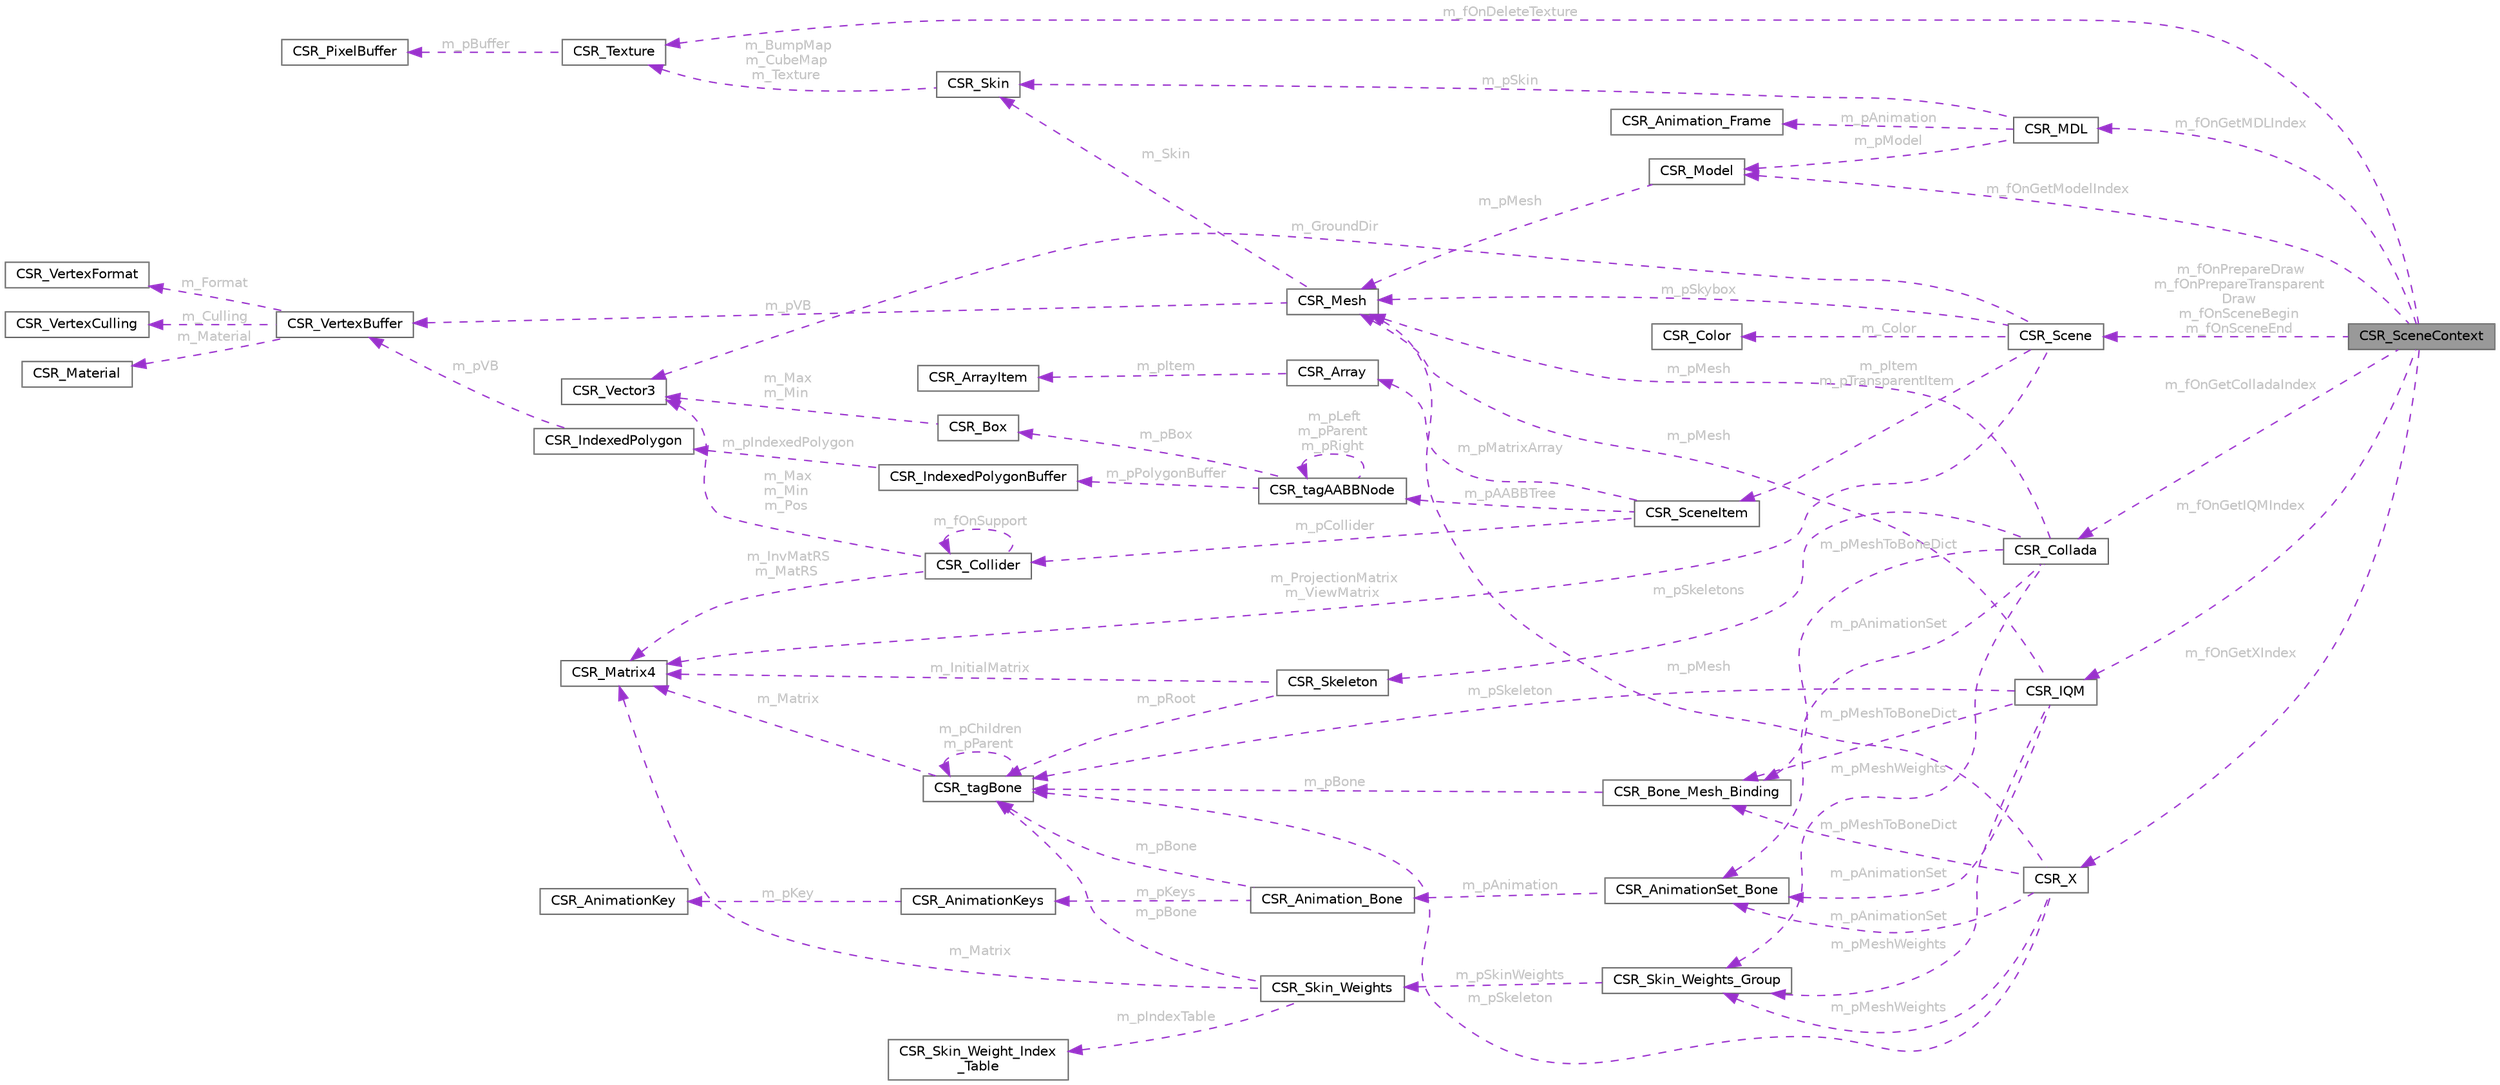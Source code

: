 digraph "CSR_SceneContext"
{
 // LATEX_PDF_SIZE
  bgcolor="transparent";
  edge [fontname=Helvetica,fontsize=10,labelfontname=Helvetica,labelfontsize=10];
  node [fontname=Helvetica,fontsize=10,shape=box,height=0.2,width=0.4];
  rankdir="LR";
  Node1 [id="Node000001",label="CSR_SceneContext",height=0.2,width=0.4,color="gray40", fillcolor="grey60", style="filled", fontcolor="black",tooltip=" "];
  Node2 -> Node1 [id="edge1_Node000001_Node000002",dir="back",color="darkorchid3",style="dashed",tooltip=" ",label=" m_fOnPrepareDraw\nm_fOnPrepareTransparent\lDraw\nm_fOnSceneBegin\nm_fOnSceneEnd",fontcolor="grey" ];
  Node2 [id="Node000002",label="CSR_Scene",height=0.2,width=0.4,color="gray40", fillcolor="white", style="filled",URL="$struct_c_s_r___scene.html",tooltip=" "];
  Node3 -> Node2 [id="edge2_Node000002_Node000003",dir="back",color="darkorchid3",style="dashed",tooltip=" ",label=" m_Color",fontcolor="grey" ];
  Node3 [id="Node000003",label="CSR_Color",height=0.2,width=0.4,color="gray40", fillcolor="white", style="filled",URL="$struct_c_s_r___color.html",tooltip=" "];
  Node4 -> Node2 [id="edge3_Node000002_Node000004",dir="back",color="darkorchid3",style="dashed",tooltip=" ",label=" m_ProjectionMatrix\nm_ViewMatrix",fontcolor="grey" ];
  Node4 [id="Node000004",label="CSR_Matrix4",height=0.2,width=0.4,color="gray40", fillcolor="white", style="filled",URL="$struct_c_s_r___matrix4.html",tooltip=" "];
  Node5 -> Node2 [id="edge4_Node000002_Node000005",dir="back",color="darkorchid3",style="dashed",tooltip=" ",label=" m_GroundDir",fontcolor="grey" ];
  Node5 [id="Node000005",label="CSR_Vector3",height=0.2,width=0.4,color="gray40", fillcolor="white", style="filled",URL="$struct_c_s_r___vector3.html",tooltip=" "];
  Node6 -> Node2 [id="edge5_Node000002_Node000006",dir="back",color="darkorchid3",style="dashed",tooltip=" ",label=" m_pSkybox",fontcolor="grey" ];
  Node6 [id="Node000006",label="CSR_Mesh",height=0.2,width=0.4,color="gray40", fillcolor="white", style="filled",URL="$struct_c_s_r___mesh.html",tooltip=" "];
  Node7 -> Node6 [id="edge6_Node000006_Node000007",dir="back",color="darkorchid3",style="dashed",tooltip=" ",label=" m_Skin",fontcolor="grey" ];
  Node7 [id="Node000007",label="CSR_Skin",height=0.2,width=0.4,color="gray40", fillcolor="white", style="filled",URL="$struct_c_s_r___skin.html",tooltip=" "];
  Node8 -> Node7 [id="edge7_Node000007_Node000008",dir="back",color="darkorchid3",style="dashed",tooltip=" ",label=" m_BumpMap\nm_CubeMap\nm_Texture",fontcolor="grey" ];
  Node8 [id="Node000008",label="CSR_Texture",height=0.2,width=0.4,color="gray40", fillcolor="white", style="filled",URL="$struct_c_s_r___texture.html",tooltip=" "];
  Node9 -> Node8 [id="edge8_Node000008_Node000009",dir="back",color="darkorchid3",style="dashed",tooltip=" ",label=" m_pBuffer",fontcolor="grey" ];
  Node9 [id="Node000009",label="CSR_PixelBuffer",height=0.2,width=0.4,color="gray40", fillcolor="white", style="filled",URL="$struct_c_s_r___pixel_buffer.html",tooltip=" "];
  Node10 -> Node6 [id="edge9_Node000006_Node000010",dir="back",color="darkorchid3",style="dashed",tooltip=" ",label=" m_pVB",fontcolor="grey" ];
  Node10 [id="Node000010",label="CSR_VertexBuffer",height=0.2,width=0.4,color="gray40", fillcolor="white", style="filled",URL="$struct_c_s_r___vertex_buffer.html",tooltip=" "];
  Node11 -> Node10 [id="edge10_Node000010_Node000011",dir="back",color="darkorchid3",style="dashed",tooltip=" ",label=" m_Format",fontcolor="grey" ];
  Node11 [id="Node000011",label="CSR_VertexFormat",height=0.2,width=0.4,color="gray40", fillcolor="white", style="filled",URL="$struct_c_s_r___vertex_format.html",tooltip=" "];
  Node12 -> Node10 [id="edge11_Node000010_Node000012",dir="back",color="darkorchid3",style="dashed",tooltip=" ",label=" m_Culling",fontcolor="grey" ];
  Node12 [id="Node000012",label="CSR_VertexCulling",height=0.2,width=0.4,color="gray40", fillcolor="white", style="filled",URL="$struct_c_s_r___vertex_culling.html",tooltip=" "];
  Node13 -> Node10 [id="edge12_Node000010_Node000013",dir="back",color="darkorchid3",style="dashed",tooltip=" ",label=" m_Material",fontcolor="grey" ];
  Node13 [id="Node000013",label="CSR_Material",height=0.2,width=0.4,color="gray40", fillcolor="white", style="filled",URL="$struct_c_s_r___material.html",tooltip=" "];
  Node14 -> Node2 [id="edge13_Node000002_Node000014",dir="back",color="darkorchid3",style="dashed",tooltip=" ",label=" m_pItem\nm_pTransparentItem",fontcolor="grey" ];
  Node14 [id="Node000014",label="CSR_SceneItem",height=0.2,width=0.4,color="gray40", fillcolor="white", style="filled",URL="$struct_c_s_r___scene_item.html",tooltip=" "];
  Node15 -> Node14 [id="edge14_Node000014_Node000015",dir="back",color="darkorchid3",style="dashed",tooltip=" ",label=" m_pMatrixArray",fontcolor="grey" ];
  Node15 [id="Node000015",label="CSR_Array",height=0.2,width=0.4,color="gray40", fillcolor="white", style="filled",URL="$struct_c_s_r___array.html",tooltip=" "];
  Node16 -> Node15 [id="edge15_Node000015_Node000016",dir="back",color="darkorchid3",style="dashed",tooltip=" ",label=" m_pItem",fontcolor="grey" ];
  Node16 [id="Node000016",label="CSR_ArrayItem",height=0.2,width=0.4,color="gray40", fillcolor="white", style="filled",URL="$struct_c_s_r___array_item.html",tooltip=" "];
  Node17 -> Node14 [id="edge16_Node000014_Node000017",dir="back",color="darkorchid3",style="dashed",tooltip=" ",label=" m_pCollider",fontcolor="grey" ];
  Node17 [id="Node000017",label="CSR_Collider",height=0.2,width=0.4,color="gray40", fillcolor="white", style="filled",URL="$struct_c_s_r___collider.html",tooltip=" "];
  Node5 -> Node17 [id="edge17_Node000017_Node000005",dir="back",color="darkorchid3",style="dashed",tooltip=" ",label=" m_Max\nm_Min\nm_Pos",fontcolor="grey" ];
  Node4 -> Node17 [id="edge18_Node000017_Node000004",dir="back",color="darkorchid3",style="dashed",tooltip=" ",label=" m_InvMatRS\nm_MatRS",fontcolor="grey" ];
  Node17 -> Node17 [id="edge19_Node000017_Node000017",dir="back",color="darkorchid3",style="dashed",tooltip=" ",label=" m_fOnSupport",fontcolor="grey" ];
  Node18 -> Node14 [id="edge20_Node000014_Node000018",dir="back",color="darkorchid3",style="dashed",tooltip=" ",label=" m_pAABBTree",fontcolor="grey" ];
  Node18 [id="Node000018",label="CSR_tagAABBNode",height=0.2,width=0.4,color="gray40", fillcolor="white", style="filled",URL="$struct_c_s_r__tag_a_a_b_b_node.html",tooltip=" "];
  Node18 -> Node18 [id="edge21_Node000018_Node000018",dir="back",color="darkorchid3",style="dashed",tooltip=" ",label=" m_pLeft\nm_pParent\nm_pRight",fontcolor="grey" ];
  Node19 -> Node18 [id="edge22_Node000018_Node000019",dir="back",color="darkorchid3",style="dashed",tooltip=" ",label=" m_pBox",fontcolor="grey" ];
  Node19 [id="Node000019",label="CSR_Box",height=0.2,width=0.4,color="gray40", fillcolor="white", style="filled",URL="$struct_c_s_r___box.html",tooltip=" "];
  Node5 -> Node19 [id="edge23_Node000019_Node000005",dir="back",color="darkorchid3",style="dashed",tooltip=" ",label=" m_Max\nm_Min",fontcolor="grey" ];
  Node20 -> Node18 [id="edge24_Node000018_Node000020",dir="back",color="darkorchid3",style="dashed",tooltip=" ",label=" m_pPolygonBuffer",fontcolor="grey" ];
  Node20 [id="Node000020",label="CSR_IndexedPolygonBuffer",height=0.2,width=0.4,color="gray40", fillcolor="white", style="filled",URL="$struct_c_s_r___indexed_polygon_buffer.html",tooltip=" "];
  Node21 -> Node20 [id="edge25_Node000020_Node000021",dir="back",color="darkorchid3",style="dashed",tooltip=" ",label=" m_pIndexedPolygon",fontcolor="grey" ];
  Node21 [id="Node000021",label="CSR_IndexedPolygon",height=0.2,width=0.4,color="gray40", fillcolor="white", style="filled",URL="$struct_c_s_r___indexed_polygon.html",tooltip=" "];
  Node10 -> Node21 [id="edge26_Node000021_Node000010",dir="back",color="darkorchid3",style="dashed",tooltip=" ",label=" m_pVB",fontcolor="grey" ];
  Node22 -> Node1 [id="edge27_Node000001_Node000022",dir="back",color="darkorchid3",style="dashed",tooltip=" ",label=" m_fOnGetModelIndex",fontcolor="grey" ];
  Node22 [id="Node000022",label="CSR_Model",height=0.2,width=0.4,color="gray40", fillcolor="white", style="filled",URL="$struct_c_s_r___model.html",tooltip=" "];
  Node6 -> Node22 [id="edge28_Node000022_Node000006",dir="back",color="darkorchid3",style="dashed",tooltip=" ",label=" m_pMesh",fontcolor="grey" ];
  Node23 -> Node1 [id="edge29_Node000001_Node000023",dir="back",color="darkorchid3",style="dashed",tooltip=" ",label=" m_fOnGetColladaIndex",fontcolor="grey" ];
  Node23 [id="Node000023",label="CSR_Collada",height=0.2,width=0.4,color="gray40", fillcolor="white", style="filled",URL="$struct_c_s_r___collada.html",tooltip=" "];
  Node6 -> Node23 [id="edge30_Node000023_Node000006",dir="back",color="darkorchid3",style="dashed",tooltip=" ",label=" m_pMesh",fontcolor="grey" ];
  Node24 -> Node23 [id="edge31_Node000023_Node000024",dir="back",color="darkorchid3",style="dashed",tooltip=" ",label=" m_pMeshWeights",fontcolor="grey" ];
  Node24 [id="Node000024",label="CSR_Skin_Weights_Group",height=0.2,width=0.4,color="gray40", fillcolor="white", style="filled",URL="$struct_c_s_r___skin___weights___group.html",tooltip=" "];
  Node25 -> Node24 [id="edge32_Node000024_Node000025",dir="back",color="darkorchid3",style="dashed",tooltip=" ",label=" m_pSkinWeights",fontcolor="grey" ];
  Node25 [id="Node000025",label="CSR_Skin_Weights",height=0.2,width=0.4,color="gray40", fillcolor="white", style="filled",URL="$struct_c_s_r___skin___weights.html",tooltip=" "];
  Node26 -> Node25 [id="edge33_Node000025_Node000026",dir="back",color="darkorchid3",style="dashed",tooltip=" ",label=" m_pBone",fontcolor="grey" ];
  Node26 [id="Node000026",label="CSR_tagBone",height=0.2,width=0.4,color="gray40", fillcolor="white", style="filled",URL="$struct_c_s_r__tag_bone.html",tooltip=" "];
  Node4 -> Node26 [id="edge34_Node000026_Node000004",dir="back",color="darkorchid3",style="dashed",tooltip=" ",label=" m_Matrix",fontcolor="grey" ];
  Node26 -> Node26 [id="edge35_Node000026_Node000026",dir="back",color="darkorchid3",style="dashed",tooltip=" ",label=" m_pChildren\nm_pParent",fontcolor="grey" ];
  Node4 -> Node25 [id="edge36_Node000025_Node000004",dir="back",color="darkorchid3",style="dashed",tooltip=" ",label=" m_Matrix",fontcolor="grey" ];
  Node27 -> Node25 [id="edge37_Node000025_Node000027",dir="back",color="darkorchid3",style="dashed",tooltip=" ",label=" m_pIndexTable",fontcolor="grey" ];
  Node27 [id="Node000027",label="CSR_Skin_Weight_Index\l_Table",height=0.2,width=0.4,color="gray40", fillcolor="white", style="filled",URL="$struct_c_s_r___skin___weight___index___table.html",tooltip=" "];
  Node28 -> Node23 [id="edge38_Node000023_Node000028",dir="back",color="darkorchid3",style="dashed",tooltip=" ",label=" m_pMeshToBoneDict",fontcolor="grey" ];
  Node28 [id="Node000028",label="CSR_Bone_Mesh_Binding",height=0.2,width=0.4,color="gray40", fillcolor="white", style="filled",URL="$struct_c_s_r___bone___mesh___binding.html",tooltip=" "];
  Node26 -> Node28 [id="edge39_Node000028_Node000026",dir="back",color="darkorchid3",style="dashed",tooltip=" ",label=" m_pBone",fontcolor="grey" ];
  Node29 -> Node23 [id="edge40_Node000023_Node000029",dir="back",color="darkorchid3",style="dashed",tooltip=" ",label=" m_pSkeletons",fontcolor="grey" ];
  Node29 [id="Node000029",label="CSR_Skeleton",height=0.2,width=0.4,color="gray40", fillcolor="white", style="filled",URL="$struct_c_s_r___skeleton.html",tooltip=" "];
  Node26 -> Node29 [id="edge41_Node000029_Node000026",dir="back",color="darkorchid3",style="dashed",tooltip=" ",label=" m_pRoot",fontcolor="grey" ];
  Node4 -> Node29 [id="edge42_Node000029_Node000004",dir="back",color="darkorchid3",style="dashed",tooltip=" ",label=" m_InitialMatrix",fontcolor="grey" ];
  Node30 -> Node23 [id="edge43_Node000023_Node000030",dir="back",color="darkorchid3",style="dashed",tooltip=" ",label=" m_pAnimationSet",fontcolor="grey" ];
  Node30 [id="Node000030",label="CSR_AnimationSet_Bone",height=0.2,width=0.4,color="gray40", fillcolor="white", style="filled",URL="$struct_c_s_r___animation_set___bone.html",tooltip=" "];
  Node31 -> Node30 [id="edge44_Node000030_Node000031",dir="back",color="darkorchid3",style="dashed",tooltip=" ",label=" m_pAnimation",fontcolor="grey" ];
  Node31 [id="Node000031",label="CSR_Animation_Bone",height=0.2,width=0.4,color="gray40", fillcolor="white", style="filled",URL="$struct_c_s_r___animation___bone.html",tooltip=" "];
  Node26 -> Node31 [id="edge45_Node000031_Node000026",dir="back",color="darkorchid3",style="dashed",tooltip=" ",label=" m_pBone",fontcolor="grey" ];
  Node32 -> Node31 [id="edge46_Node000031_Node000032",dir="back",color="darkorchid3",style="dashed",tooltip=" ",label=" m_pKeys",fontcolor="grey" ];
  Node32 [id="Node000032",label="CSR_AnimationKeys",height=0.2,width=0.4,color="gray40", fillcolor="white", style="filled",URL="$struct_c_s_r___animation_keys.html",tooltip=" "];
  Node33 -> Node32 [id="edge47_Node000032_Node000033",dir="back",color="darkorchid3",style="dashed",tooltip=" ",label=" m_pKey",fontcolor="grey" ];
  Node33 [id="Node000033",label="CSR_AnimationKey",height=0.2,width=0.4,color="gray40", fillcolor="white", style="filled",URL="$struct_c_s_r___animation_key.html",tooltip=" "];
  Node34 -> Node1 [id="edge48_Node000001_Node000034",dir="back",color="darkorchid3",style="dashed",tooltip=" ",label=" m_fOnGetIQMIndex",fontcolor="grey" ];
  Node34 [id="Node000034",label="CSR_IQM",height=0.2,width=0.4,color="gray40", fillcolor="white", style="filled",URL="$struct_c_s_r___i_q_m.html",tooltip=" "];
  Node6 -> Node34 [id="edge49_Node000034_Node000006",dir="back",color="darkorchid3",style="dashed",tooltip=" ",label=" m_pMesh",fontcolor="grey" ];
  Node24 -> Node34 [id="edge50_Node000034_Node000024",dir="back",color="darkorchid3",style="dashed",tooltip=" ",label=" m_pMeshWeights",fontcolor="grey" ];
  Node28 -> Node34 [id="edge51_Node000034_Node000028",dir="back",color="darkorchid3",style="dashed",tooltip=" ",label=" m_pMeshToBoneDict",fontcolor="grey" ];
  Node26 -> Node34 [id="edge52_Node000034_Node000026",dir="back",color="darkorchid3",style="dashed",tooltip=" ",label=" m_pSkeleton",fontcolor="grey" ];
  Node30 -> Node34 [id="edge53_Node000034_Node000030",dir="back",color="darkorchid3",style="dashed",tooltip=" ",label=" m_pAnimationSet",fontcolor="grey" ];
  Node35 -> Node1 [id="edge54_Node000001_Node000035",dir="back",color="darkorchid3",style="dashed",tooltip=" ",label=" m_fOnGetMDLIndex",fontcolor="grey" ];
  Node35 [id="Node000035",label="CSR_MDL",height=0.2,width=0.4,color="gray40", fillcolor="white", style="filled",URL="$struct_c_s_r___m_d_l.html",tooltip=" "];
  Node22 -> Node35 [id="edge55_Node000035_Node000022",dir="back",color="darkorchid3",style="dashed",tooltip=" ",label=" m_pModel",fontcolor="grey" ];
  Node36 -> Node35 [id="edge56_Node000035_Node000036",dir="back",color="darkorchid3",style="dashed",tooltip=" ",label=" m_pAnimation",fontcolor="grey" ];
  Node36 [id="Node000036",label="CSR_Animation_Frame",height=0.2,width=0.4,color="gray40", fillcolor="white", style="filled",URL="$struct_c_s_r___animation___frame.html",tooltip=" "];
  Node7 -> Node35 [id="edge57_Node000035_Node000007",dir="back",color="darkorchid3",style="dashed",tooltip=" ",label=" m_pSkin",fontcolor="grey" ];
  Node37 -> Node1 [id="edge58_Node000001_Node000037",dir="back",color="darkorchid3",style="dashed",tooltip=" ",label=" m_fOnGetXIndex",fontcolor="grey" ];
  Node37 [id="Node000037",label="CSR_X",height=0.2,width=0.4,color="gray40", fillcolor="white", style="filled",URL="$struct_c_s_r___x.html",tooltip=" "];
  Node6 -> Node37 [id="edge59_Node000037_Node000006",dir="back",color="darkorchid3",style="dashed",tooltip=" ",label=" m_pMesh",fontcolor="grey" ];
  Node24 -> Node37 [id="edge60_Node000037_Node000024",dir="back",color="darkorchid3",style="dashed",tooltip=" ",label=" m_pMeshWeights",fontcolor="grey" ];
  Node28 -> Node37 [id="edge61_Node000037_Node000028",dir="back",color="darkorchid3",style="dashed",tooltip=" ",label=" m_pMeshToBoneDict",fontcolor="grey" ];
  Node26 -> Node37 [id="edge62_Node000037_Node000026",dir="back",color="darkorchid3",style="dashed",tooltip=" ",label=" m_pSkeleton",fontcolor="grey" ];
  Node30 -> Node37 [id="edge63_Node000037_Node000030",dir="back",color="darkorchid3",style="dashed",tooltip=" ",label=" m_pAnimationSet",fontcolor="grey" ];
  Node8 -> Node1 [id="edge64_Node000001_Node000008",dir="back",color="darkorchid3",style="dashed",tooltip=" ",label=" m_fOnDeleteTexture",fontcolor="grey" ];
}
